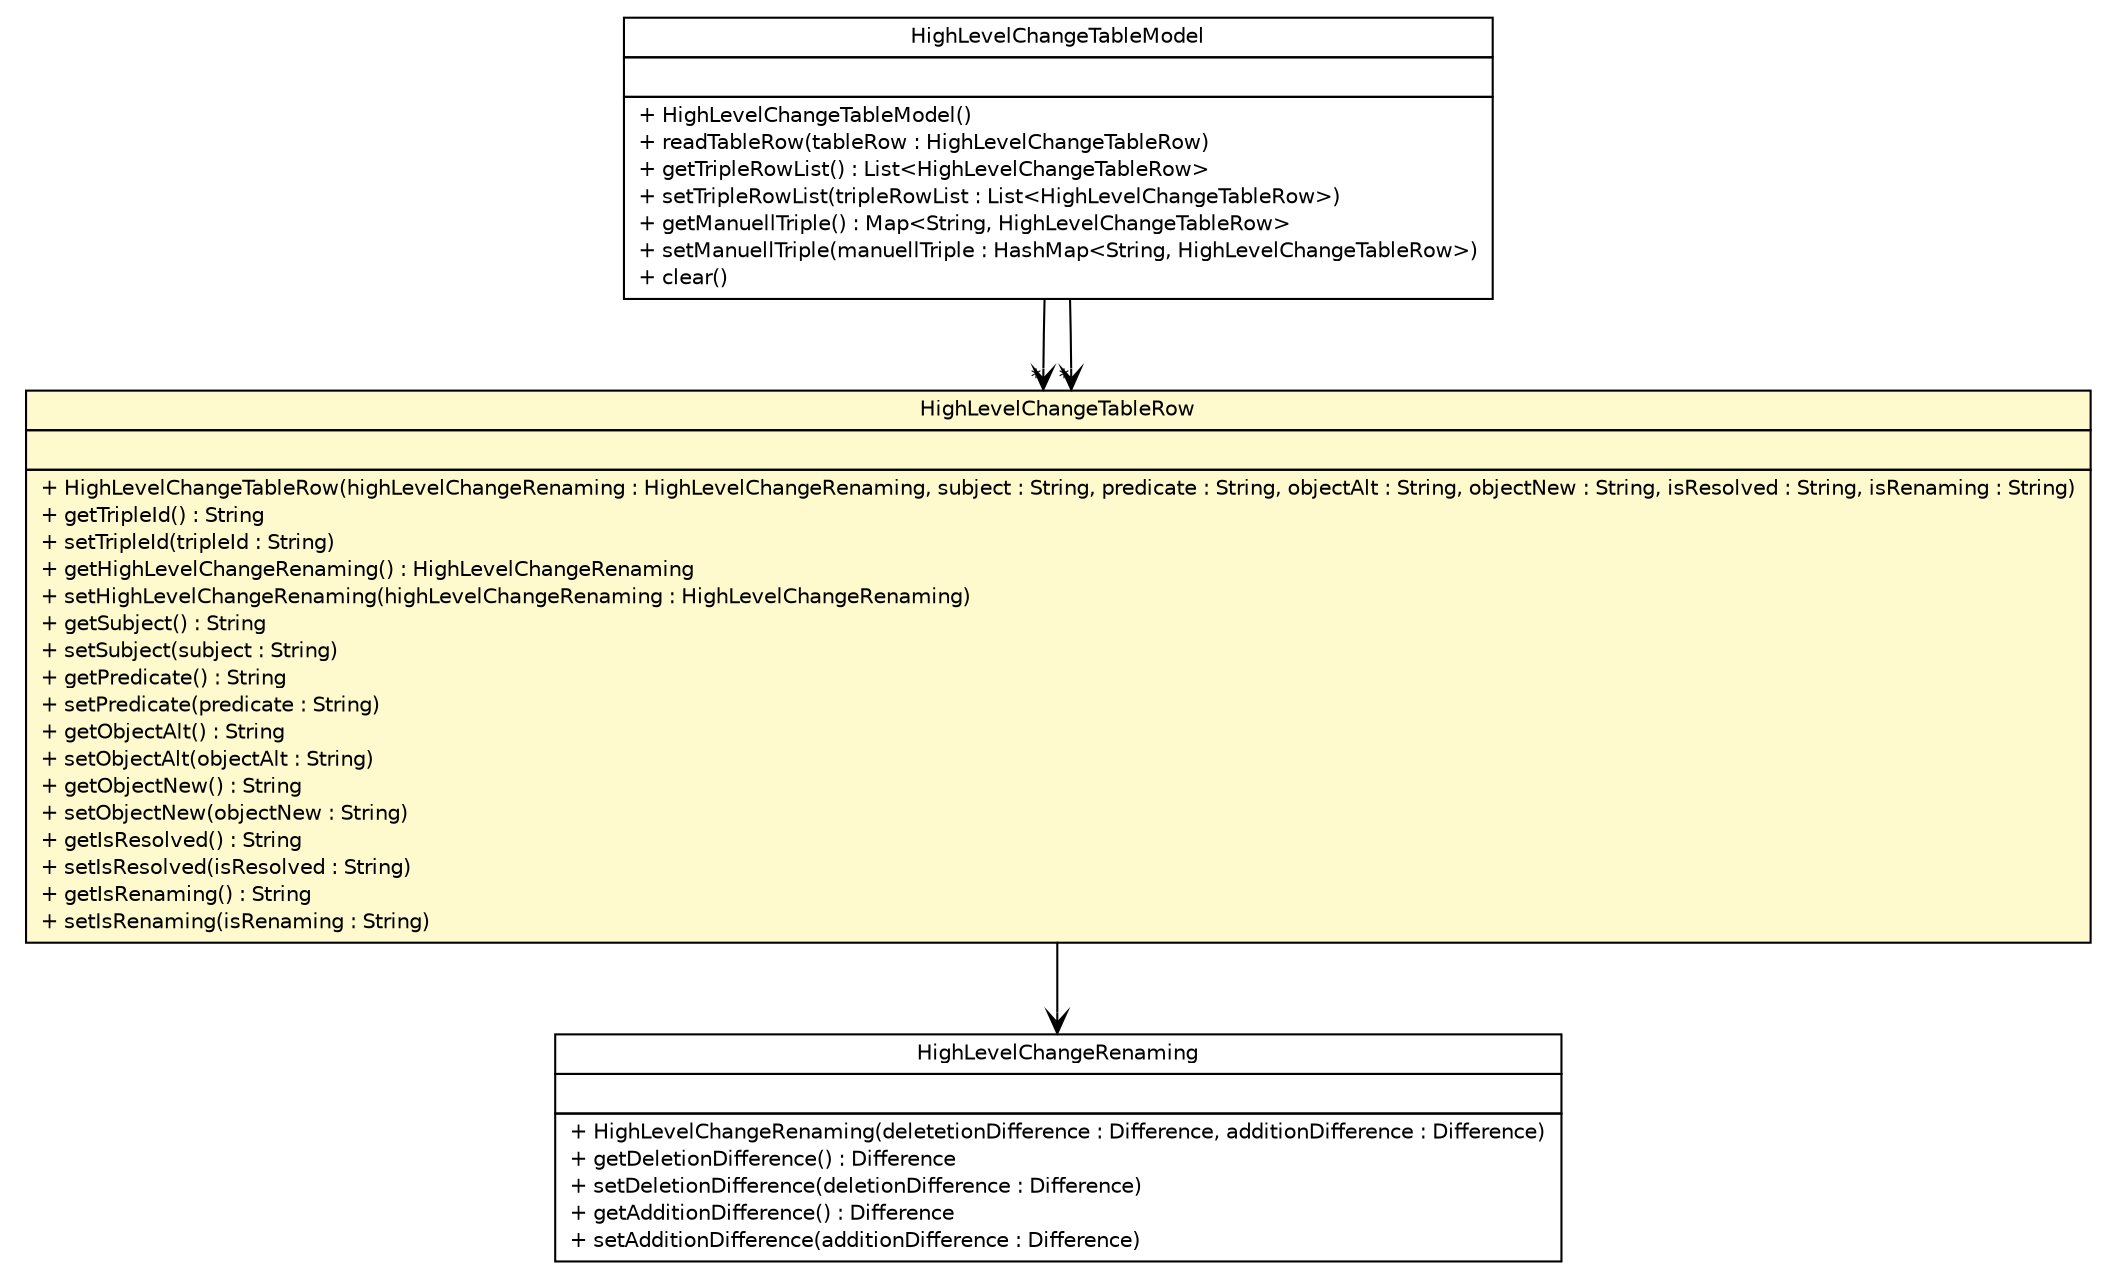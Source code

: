 #!/usr/local/bin/dot
#
# Class diagram 
# Generated by UMLGraph version R5_6-24-gf6e263 (http://www.umlgraph.org/)
#

digraph G {
	edge [fontname="Helvetica",fontsize=10,labelfontname="Helvetica",labelfontsize=10];
	node [fontname="Helvetica",fontsize=10,shape=plaintext];
	nodesep=0.25;
	ranksep=0.5;
	// de.tud.plt.r43ples.merging.model.structure.HighLevelChangeRenaming
	c2479 [label=<<table title="de.tud.plt.r43ples.merging.model.structure.HighLevelChangeRenaming" border="0" cellborder="1" cellspacing="0" cellpadding="2" port="p" href="./HighLevelChangeRenaming.html">
		<tr><td><table border="0" cellspacing="0" cellpadding="1">
<tr><td align="center" balign="center"> HighLevelChangeRenaming </td></tr>
		</table></td></tr>
		<tr><td><table border="0" cellspacing="0" cellpadding="1">
<tr><td align="left" balign="left">  </td></tr>
		</table></td></tr>
		<tr><td><table border="0" cellspacing="0" cellpadding="1">
<tr><td align="left" balign="left"> + HighLevelChangeRenaming(deletetionDifference : Difference, additionDifference : Difference) </td></tr>
<tr><td align="left" balign="left"> + getDeletionDifference() : Difference </td></tr>
<tr><td align="left" balign="left"> + setDeletionDifference(deletionDifference : Difference) </td></tr>
<tr><td align="left" balign="left"> + getAdditionDifference() : Difference </td></tr>
<tr><td align="left" balign="left"> + setAdditionDifference(additionDifference : Difference) </td></tr>
		</table></td></tr>
		</table>>, URL="./HighLevelChangeRenaming.html", fontname="Helvetica", fontcolor="black", fontsize=10.0];
	// de.tud.plt.r43ples.merging.model.structure.HighLevelChangeTableModel
	c2480 [label=<<table title="de.tud.plt.r43ples.merging.model.structure.HighLevelChangeTableModel" border="0" cellborder="1" cellspacing="0" cellpadding="2" port="p" href="./HighLevelChangeTableModel.html">
		<tr><td><table border="0" cellspacing="0" cellpadding="1">
<tr><td align="center" balign="center"> HighLevelChangeTableModel </td></tr>
		</table></td></tr>
		<tr><td><table border="0" cellspacing="0" cellpadding="1">
<tr><td align="left" balign="left">  </td></tr>
		</table></td></tr>
		<tr><td><table border="0" cellspacing="0" cellpadding="1">
<tr><td align="left" balign="left"> + HighLevelChangeTableModel() </td></tr>
<tr><td align="left" balign="left"> + readTableRow(tableRow : HighLevelChangeTableRow) </td></tr>
<tr><td align="left" balign="left"> + getTripleRowList() : List&lt;HighLevelChangeTableRow&gt; </td></tr>
<tr><td align="left" balign="left"> + setTripleRowList(tripleRowList : List&lt;HighLevelChangeTableRow&gt;) </td></tr>
<tr><td align="left" balign="left"> + getManuellTriple() : Map&lt;String, HighLevelChangeTableRow&gt; </td></tr>
<tr><td align="left" balign="left"> + setManuellTriple(manuellTriple : HashMap&lt;String, HighLevelChangeTableRow&gt;) </td></tr>
<tr><td align="left" balign="left"> + clear() </td></tr>
		</table></td></tr>
		</table>>, URL="./HighLevelChangeTableModel.html", fontname="Helvetica", fontcolor="black", fontsize=10.0];
	// de.tud.plt.r43ples.merging.model.structure.HighLevelChangeTableRow
	c2481 [label=<<table title="de.tud.plt.r43ples.merging.model.structure.HighLevelChangeTableRow" border="0" cellborder="1" cellspacing="0" cellpadding="2" port="p" bgcolor="lemonChiffon" href="./HighLevelChangeTableRow.html">
		<tr><td><table border="0" cellspacing="0" cellpadding="1">
<tr><td align="center" balign="center"> HighLevelChangeTableRow </td></tr>
		</table></td></tr>
		<tr><td><table border="0" cellspacing="0" cellpadding="1">
<tr><td align="left" balign="left">  </td></tr>
		</table></td></tr>
		<tr><td><table border="0" cellspacing="0" cellpadding="1">
<tr><td align="left" balign="left"> + HighLevelChangeTableRow(highLevelChangeRenaming : HighLevelChangeRenaming, subject : String, predicate : String, objectAlt : String, objectNew : String, isResolved : String, isRenaming : String) </td></tr>
<tr><td align="left" balign="left"> + getTripleId() : String </td></tr>
<tr><td align="left" balign="left"> + setTripleId(tripleId : String) </td></tr>
<tr><td align="left" balign="left"> + getHighLevelChangeRenaming() : HighLevelChangeRenaming </td></tr>
<tr><td align="left" balign="left"> + setHighLevelChangeRenaming(highLevelChangeRenaming : HighLevelChangeRenaming) </td></tr>
<tr><td align="left" balign="left"> + getSubject() : String </td></tr>
<tr><td align="left" balign="left"> + setSubject(subject : String) </td></tr>
<tr><td align="left" balign="left"> + getPredicate() : String </td></tr>
<tr><td align="left" balign="left"> + setPredicate(predicate : String) </td></tr>
<tr><td align="left" balign="left"> + getObjectAlt() : String </td></tr>
<tr><td align="left" balign="left"> + setObjectAlt(objectAlt : String) </td></tr>
<tr><td align="left" balign="left"> + getObjectNew() : String </td></tr>
<tr><td align="left" balign="left"> + setObjectNew(objectNew : String) </td></tr>
<tr><td align="left" balign="left"> + getIsResolved() : String </td></tr>
<tr><td align="left" balign="left"> + setIsResolved(isResolved : String) </td></tr>
<tr><td align="left" balign="left"> + getIsRenaming() : String </td></tr>
<tr><td align="left" balign="left"> + setIsRenaming(isRenaming : String) </td></tr>
		</table></td></tr>
		</table>>, URL="./HighLevelChangeTableRow.html", fontname="Helvetica", fontcolor="black", fontsize=10.0];
	// de.tud.plt.r43ples.merging.model.structure.HighLevelChangeTableModel NAVASSOC de.tud.plt.r43ples.merging.model.structure.HighLevelChangeTableRow
	c2480:p -> c2481:p [taillabel="", label="", headlabel="*", fontname="Helvetica", fontcolor="black", fontsize=10.0, color="black", arrowhead=open];
	// de.tud.plt.r43ples.merging.model.structure.HighLevelChangeTableModel NAVASSOC de.tud.plt.r43ples.merging.model.structure.HighLevelChangeTableRow
	c2480:p -> c2481:p [taillabel="", label="", headlabel="*", fontname="Helvetica", fontcolor="black", fontsize=10.0, color="black", arrowhead=open];
	// de.tud.plt.r43ples.merging.model.structure.HighLevelChangeTableRow NAVASSOC de.tud.plt.r43ples.merging.model.structure.HighLevelChangeRenaming
	c2481:p -> c2479:p [taillabel="", label="", headlabel="", fontname="Helvetica", fontcolor="black", fontsize=10.0, color="black", arrowhead=open];
}

